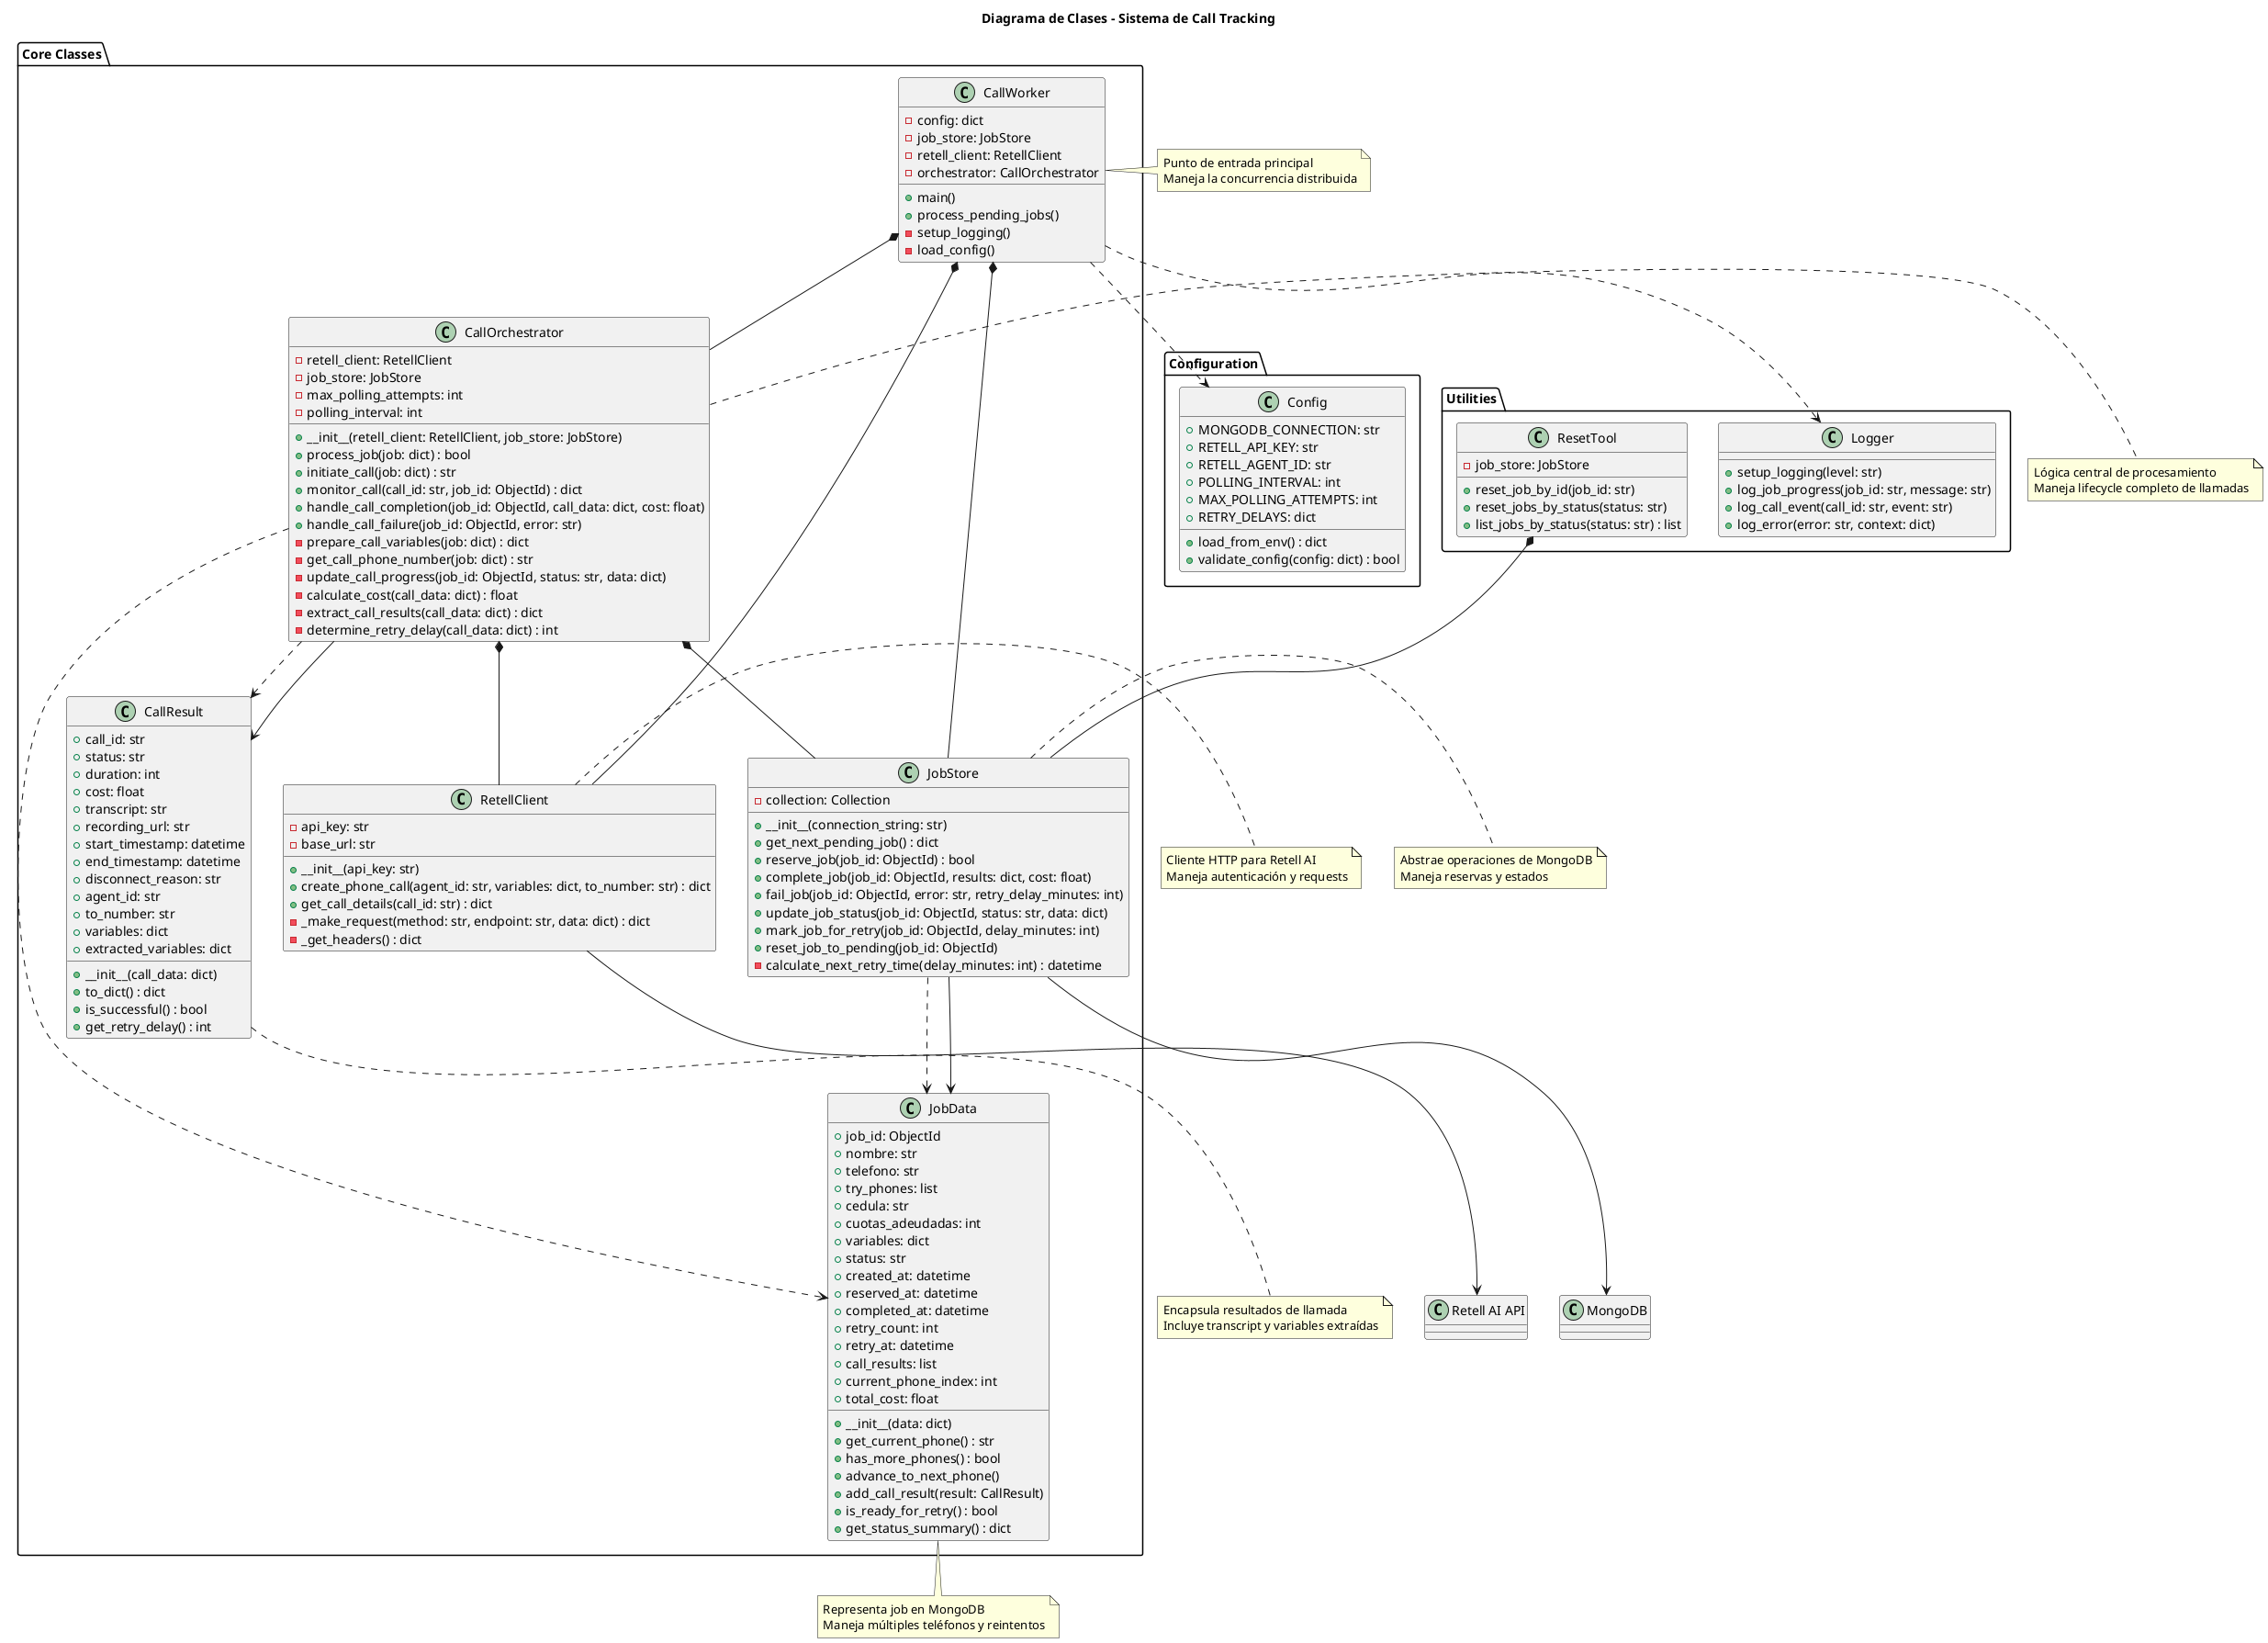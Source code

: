@startuml ClassDiagram
title Diagrama de Clases - Sistema de Call Tracking

!define RECTANGLE class

package "Core Classes" {
    class CallWorker {
        -config: dict
        -job_store: JobStore
        -retell_client: RetellClient
        -orchestrator: CallOrchestrator
        
        +main()
        +process_pending_jobs()
        -setup_logging()
        -load_config()
    }
    
    class JobStore {
        -collection: Collection
        
        +__init__(connection_string: str)
        +get_next_pending_job() : dict
        +reserve_job(job_id: ObjectId) : bool
        +complete_job(job_id: ObjectId, results: dict, cost: float)
        +fail_job(job_id: ObjectId, error: str, retry_delay_minutes: int)
        +update_job_status(job_id: ObjectId, status: str, data: dict)
        +mark_job_for_retry(job_id: ObjectId, delay_minutes: int)
        +reset_job_to_pending(job_id: ObjectId)
        -calculate_next_retry_time(delay_minutes: int) : datetime
    }
    
    class RetellClient {
        -api_key: str
        -base_url: str
        
        +__init__(api_key: str)
        +create_phone_call(agent_id: str, variables: dict, to_number: str) : dict
        +get_call_details(call_id: str) : dict
        -_make_request(method: str, endpoint: str, data: dict) : dict
        -_get_headers() : dict
    }
    
    class CallOrchestrator {
        -retell_client: RetellClient
        -job_store: JobStore
        -max_polling_attempts: int
        -polling_interval: int
        
        +__init__(retell_client: RetellClient, job_store: JobStore)
        +process_job(job: dict) : bool
        +initiate_call(job: dict) : str
        +monitor_call(call_id: str, job_id: ObjectId) : dict
        +handle_call_completion(job_id: ObjectId, call_data: dict, cost: float)
        +handle_call_failure(job_id: ObjectId, error: str)
        -prepare_call_variables(job: dict) : dict
        -get_call_phone_number(job: dict) : str
        -update_call_progress(job_id: ObjectId, status: str, data: dict)
        -calculate_cost(call_data: dict) : float
        -extract_call_results(call_data: dict) : dict
        -determine_retry_delay(call_data: dict) : int
    }
    
    class CallResult {
        +call_id: str
        +status: str
        +duration: int
        +cost: float
        +transcript: str
        +recording_url: str
        +start_timestamp: datetime
        +end_timestamp: datetime
        +disconnect_reason: str
        +agent_id: str
        +to_number: str
        +variables: dict
        +extracted_variables: dict
        
        +__init__(call_data: dict)
        +to_dict() : dict
        +is_successful() : bool
        +get_retry_delay() : int
    }
    
    class JobData {
        +job_id: ObjectId
        +nombre: str
        +telefono: str
        +try_phones: list
        +cedula: str
        +cuotas_adeudadas: int
        +variables: dict
        +status: str
        +created_at: datetime
        +reserved_at: datetime
        +completed_at: datetime
        +retry_count: int
        +retry_at: datetime
        +call_results: list
        +current_phone_index: int
        +total_cost: float
        
        +__init__(data: dict)
        +get_current_phone() : str
        +has_more_phones() : bool
        +advance_to_next_phone()
        +add_call_result(result: CallResult)
        +is_ready_for_retry() : bool
        +get_status_summary() : dict
    }
}

package "Configuration" {
    class Config {
        +MONGODB_CONNECTION: str
        +RETELL_API_KEY: str
        +RETELL_AGENT_ID: str
        +POLLING_INTERVAL: int
        +MAX_POLLING_ATTEMPTS: int
        +RETRY_DELAYS: dict
        
        +load_from_env() : dict
        +validate_config(config: dict) : bool
    }
}

package "Utilities" {
    class Logger {
        +setup_logging(level: str)
        +log_job_progress(job_id: str, message: str)
        +log_call_event(call_id: str, event: str)
        +log_error(error: str, context: dict)
    }
    
    class ResetTool {
        -job_store: JobStore
        
        +reset_job_by_id(job_id: str)
        +reset_jobs_by_status(status: str)
        +list_jobs_by_status(status: str) : list
    }
}

' Relaciones
CallWorker *-- JobStore
CallWorker *-- RetellClient
CallWorker *-- CallOrchestrator
CallWorker ..> Config
CallWorker ..> Logger

CallOrchestrator *-- RetellClient
CallOrchestrator *-- JobStore
CallOrchestrator ..> CallResult
CallOrchestrator ..> JobData

JobStore ..> JobData
JobStore --> "MongoDB"

RetellClient --> "Retell AI API"

CallResult <-- CallOrchestrator
JobData <-- JobStore

ResetTool *-- JobStore

' Notas
note right of CallWorker : Punto de entrada principal\nManeja la concurrencia distribuida
note right of JobStore : Abstrae operaciones de MongoDB\nManeja reservas y estados
note right of CallOrchestrator : Lógica central de procesamiento\nManeja lifecycle completo de llamadas
note right of RetellClient : Cliente HTTP para Retell AI\nManeja autenticación y requests
note bottom of CallResult : Encapsula resultados de llamada\nIncluye transcript y variables extraídas
note bottom of JobData : Representa job en MongoDB\nManeja múltiples teléfonos y reintentos

@enduml